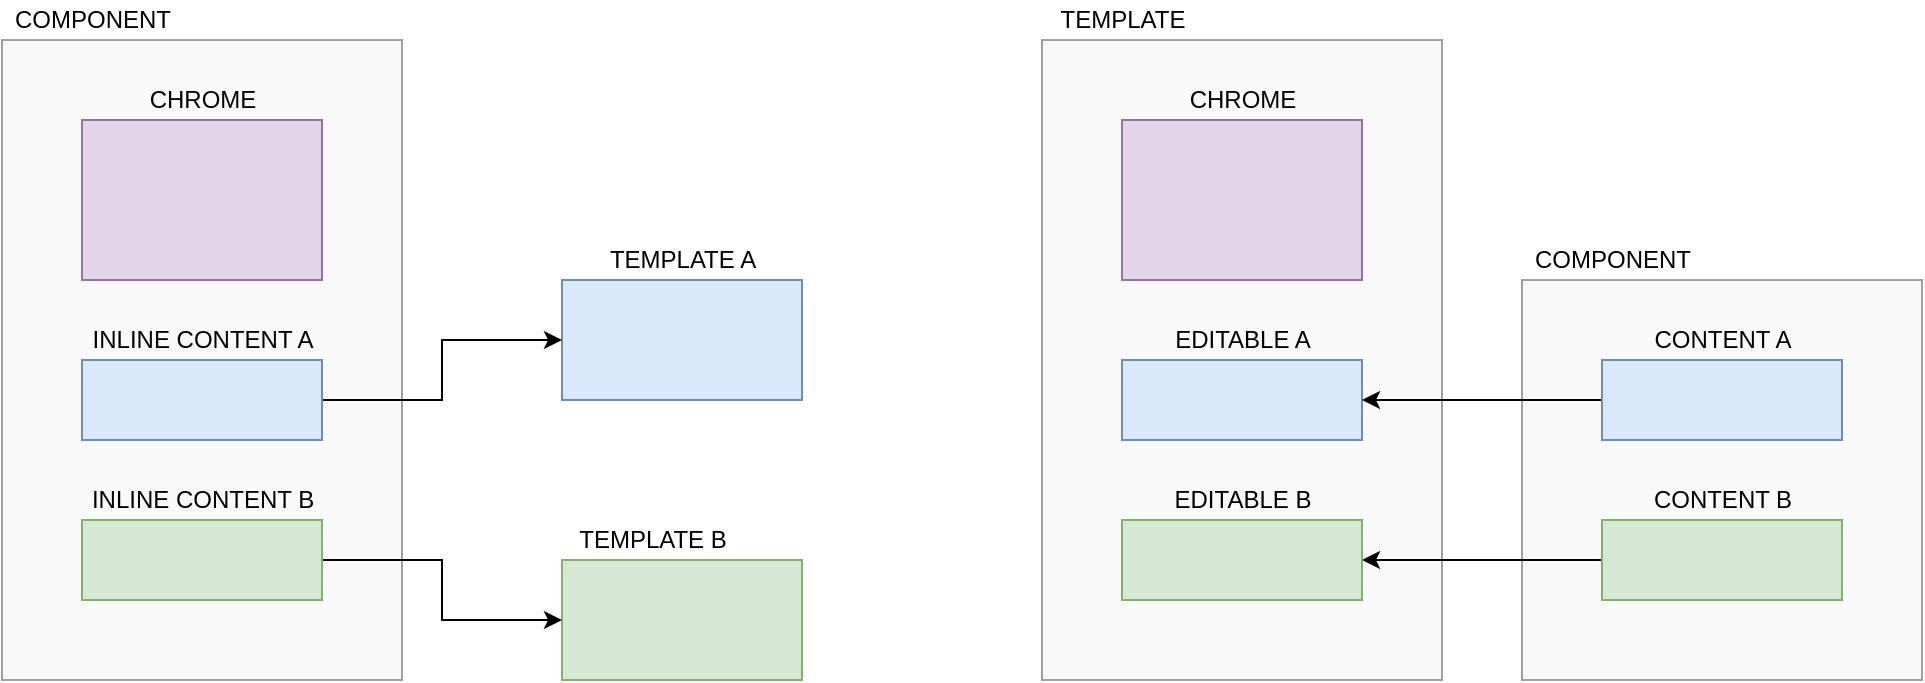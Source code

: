 <mxfile version="13.4.5" type="device" pages="3"><diagram id="dNvclzAK01IrkgPBHHta" name="Page-1"><mxGraphModel dx="2062" dy="822" grid="1" gridSize="10" guides="1" tooltips="1" connect="1" arrows="1" fold="1" page="1" pageScale="1" pageWidth="1169" pageHeight="827" math="0" shadow="0"><root><mxCell id="0"/><mxCell id="1" parent="0"/><mxCell id="wZFXkEuSXiGaS7xEpR0u-31" value="" style="rounded=0;whiteSpace=wrap;html=1;opacity=60;container=0;fillColor=#f5f5f5;strokeColor=#666666;fontColor=#333333;" vertex="1" parent="1"><mxGeometry x="600" y="120" width="200" height="320" as="geometry"/></mxCell><mxCell id="wZFXkEuSXiGaS7xEpR0u-30" value="" style="rounded=0;whiteSpace=wrap;html=1;opacity=60;fillColor=#f5f5f5;strokeColor=#666666;fontColor=#333333;container=0;" vertex="1" parent="1"><mxGeometry x="840" y="240" width="200" height="200" as="geometry"/></mxCell><mxCell id="wZFXkEuSXiGaS7xEpR0u-1" value="" style="rounded=0;whiteSpace=wrap;html=1;container=0;opacity=60;fillColor=#f5f5f5;strokeColor=#666666;fontColor=#333333;" vertex="1" parent="1"><mxGeometry x="80" y="120" width="200" height="320" as="geometry"/></mxCell><mxCell id="wZFXkEuSXiGaS7xEpR0u-7" value="" style="rounded=0;whiteSpace=wrap;html=1;fillColor=#dae8fc;strokeColor=#6c8ebf;" vertex="1" parent="1"><mxGeometry x="360" y="240" width="120" height="60" as="geometry"/></mxCell><mxCell id="wZFXkEuSXiGaS7xEpR0u-8" style="edgeStyle=orthogonalEdgeStyle;rounded=0;orthogonalLoop=1;jettySize=auto;html=1;" edge="1" parent="1" source="wZFXkEuSXiGaS7xEpR0u-4" target="wZFXkEuSXiGaS7xEpR0u-7"><mxGeometry relative="1" as="geometry"/></mxCell><mxCell id="wZFXkEuSXiGaS7xEpR0u-9" value="" style="rounded=0;whiteSpace=wrap;html=1;fillColor=#d5e8d4;strokeColor=#82b366;" vertex="1" parent="1"><mxGeometry x="360" y="380" width="120" height="60" as="geometry"/></mxCell><mxCell id="wZFXkEuSXiGaS7xEpR0u-10" style="edgeStyle=orthogonalEdgeStyle;rounded=0;orthogonalLoop=1;jettySize=auto;html=1;entryX=0;entryY=0.5;entryDx=0;entryDy=0;" edge="1" parent="1" source="wZFXkEuSXiGaS7xEpR0u-6" target="wZFXkEuSXiGaS7xEpR0u-9"><mxGeometry relative="1" as="geometry"/></mxCell><mxCell id="2" value="COMPONENT" style="text;html=1;align=center;verticalAlign=middle;resizable=0;points=[];autosize=1;" vertex="1" parent="1"><mxGeometry x="80" y="100" width="90" height="20" as="geometry"/></mxCell><mxCell id="wZFXkEuSXiGaS7xEpR0u-11" value="TEMPLATE A" style="text;html=1;align=center;verticalAlign=middle;resizable=0;points=[];autosize=1;" vertex="1" parent="1"><mxGeometry x="375" y="220" width="90" height="20" as="geometry"/></mxCell><mxCell id="wZFXkEuSXiGaS7xEpR0u-12" value="TEMPLATE B" style="text;html=1;align=center;verticalAlign=middle;resizable=0;points=[];autosize=1;" vertex="1" parent="1"><mxGeometry x="360" y="360" width="90" height="20" as="geometry"/></mxCell><mxCell id="wZFXkEuSXiGaS7xEpR0u-18" value="" style="rounded=0;whiteSpace=wrap;html=1;fillColor=#dae8fc;strokeColor=#6c8ebf;" vertex="1" parent="1"><mxGeometry x="640" y="280" width="120" height="40" as="geometry"/></mxCell><mxCell id="wZFXkEuSXiGaS7xEpR0u-20" value="" style="rounded=0;whiteSpace=wrap;html=1;fillColor=#e1d5e7;strokeColor=#9673a6;" vertex="1" parent="1"><mxGeometry x="640" y="160" width="120" height="80" as="geometry"/></mxCell><mxCell id="wZFXkEuSXiGaS7xEpR0u-21" value="CHROME" style="text;html=1;align=center;verticalAlign=middle;resizable=0;points=[];autosize=1;" vertex="1" parent="1"><mxGeometry x="665" y="140" width="70" height="20" as="geometry"/></mxCell><mxCell id="wZFXkEuSXiGaS7xEpR0u-22" value="EDITABLE A" style="text;html=1;align=center;verticalAlign=middle;resizable=0;points=[];autosize=1;" vertex="1" parent="1"><mxGeometry x="660" y="260" width="80" height="20" as="geometry"/></mxCell><mxCell id="wZFXkEuSXiGaS7xEpR0u-26" style="edgeStyle=orthogonalEdgeStyle;rounded=0;orthogonalLoop=1;jettySize=auto;html=1;entryX=1;entryY=0.5;entryDx=0;entryDy=0;" edge="1" parent="1" source="wZFXkEuSXiGaS7xEpR0u-24" target="wZFXkEuSXiGaS7xEpR0u-18"><mxGeometry relative="1" as="geometry"/></mxCell><mxCell id="wZFXkEuSXiGaS7xEpR0u-24" value="" style="rounded=0;whiteSpace=wrap;html=1;fillColor=#dae8fc;strokeColor=#6c8ebf;" vertex="1" parent="1"><mxGeometry x="880" y="280" width="120" height="40" as="geometry"/></mxCell><mxCell id="wZFXkEuSXiGaS7xEpR0u-27" style="edgeStyle=orthogonalEdgeStyle;rounded=0;orthogonalLoop=1;jettySize=auto;html=1;entryX=1;entryY=0.5;entryDx=0;entryDy=0;" edge="1" parent="1" source="wZFXkEuSXiGaS7xEpR0u-25" target="wZFXkEuSXiGaS7xEpR0u-19"><mxGeometry relative="1" as="geometry"/></mxCell><mxCell id="wZFXkEuSXiGaS7xEpR0u-28" value="CONTENT A" style="text;html=1;align=center;verticalAlign=middle;resizable=0;points=[];autosize=1;" vertex="1" parent="1"><mxGeometry x="900" y="260" width="80" height="20" as="geometry"/></mxCell><mxCell id="wZFXkEuSXiGaS7xEpR0u-32" value="TEMPLATE" style="text;html=1;align=center;verticalAlign=middle;resizable=0;points=[];autosize=1;" vertex="1" parent="1"><mxGeometry x="600" y="100" width="80" height="20" as="geometry"/></mxCell><mxCell id="wZFXkEuSXiGaS7xEpR0u-33" value="COMPONENT" style="text;html=1;align=center;verticalAlign=middle;resizable=0;points=[];autosize=1;" vertex="1" parent="1"><mxGeometry x="840" y="220" width="90" height="20" as="geometry"/></mxCell><mxCell id="wZFXkEuSXiGaS7xEpR0u-25" value="" style="rounded=0;whiteSpace=wrap;html=1;fillColor=#d5e8d4;strokeColor=#82b366;" vertex="1" parent="1"><mxGeometry x="880" y="360" width="120" height="40" as="geometry"/></mxCell><mxCell id="wZFXkEuSXiGaS7xEpR0u-29" value="CONTENT B" style="text;html=1;align=center;verticalAlign=middle;resizable=0;points=[];autosize=1;" vertex="1" parent="1"><mxGeometry x="900" y="340" width="80" height="20" as="geometry"/></mxCell><mxCell id="wZFXkEuSXiGaS7xEpR0u-19" value="" style="rounded=0;whiteSpace=wrap;html=1;fillColor=#d5e8d4;strokeColor=#82b366;" vertex="1" parent="1"><mxGeometry x="640" y="360" width="120" height="40" as="geometry"/></mxCell><mxCell id="wZFXkEuSXiGaS7xEpR0u-23" value="EDITABLE B" style="text;html=1;align=center;verticalAlign=middle;resizable=0;points=[];autosize=1;" vertex="1" parent="1"><mxGeometry x="660" y="340" width="80" height="20" as="geometry"/></mxCell><mxCell id="wZFXkEuSXiGaS7xEpR0u-2" value="" style="rounded=0;whiteSpace=wrap;html=1;fillColor=#e1d5e7;strokeColor=#9673a6;" vertex="1" parent="1"><mxGeometry x="120" y="160" width="120" height="80" as="geometry"/></mxCell><mxCell id="wZFXkEuSXiGaS7xEpR0u-4" value="" style="rounded=0;whiteSpace=wrap;html=1;fillColor=#dae8fc;strokeColor=#6c8ebf;" vertex="1" parent="1"><mxGeometry x="120" y="280" width="120" height="40" as="geometry"/></mxCell><mxCell id="wZFXkEuSXiGaS7xEpR0u-6" value="" style="rounded=0;whiteSpace=wrap;html=1;fillColor=#d5e8d4;strokeColor=#82b366;" vertex="1" parent="1"><mxGeometry x="120" y="360" width="120" height="40" as="geometry"/></mxCell><mxCell id="wZFXkEuSXiGaS7xEpR0u-13" value="INLINE CONTENT B" style="text;html=1;align=center;verticalAlign=middle;resizable=0;points=[];autosize=1;" vertex="1" parent="1"><mxGeometry x="115" y="340" width="130" height="20" as="geometry"/></mxCell><mxCell id="wZFXkEuSXiGaS7xEpR0u-14" value="INLINE CONTENT A" style="text;html=1;align=center;verticalAlign=middle;resizable=0;points=[];autosize=1;" vertex="1" parent="1"><mxGeometry x="115" y="260" width="130" height="20" as="geometry"/></mxCell><mxCell id="wZFXkEuSXiGaS7xEpR0u-15" value="CHROME" style="text;html=1;align=center;verticalAlign=middle;resizable=0;points=[];autosize=1;" vertex="1" parent="1"><mxGeometry x="145" y="140" width="70" height="20" as="geometry"/></mxCell></root></mxGraphModel></diagram><diagram id="ZV1_luAVNzQe1bwOj6Ea" name="Inline Template"><mxGraphModel dx="2062" dy="822" grid="1" gridSize="10" guides="1" tooltips="1" connect="1" arrows="1" fold="1" page="1" pageScale="1" pageWidth="1169" pageHeight="827" math="0" shadow="0"><root><mxCell id="W58pAr6fDUfYz_G0SeO6-0"/><mxCell id="W58pAr6fDUfYz_G0SeO6-1" parent="W58pAr6fDUfYz_G0SeO6-0"/><mxCell id="3Xxk4MbNpncXwgNDuiK7-17" value="" style="rounded=0;whiteSpace=wrap;html=1;opacity=60;fillColor=#f5f5f5;strokeColor=#666666;fontColor=#333333;" vertex="1" parent="W58pAr6fDUfYz_G0SeO6-1"><mxGeometry x="720" y="120" width="200" height="560" as="geometry"/></mxCell><mxCell id="C7JDU8Hq2sK78QRshGJV-4" value="" style="rounded=0;whiteSpace=wrap;html=1;opacity=60;fillColor=#f5f5f5;strokeColor=#666666;fontColor=#333333;" vertex="1" parent="W58pAr6fDUfYz_G0SeO6-1"><mxGeometry x="400" y="400" width="200" height="240" as="geometry"/></mxCell><mxCell id="C7JDU8Hq2sK78QRshGJV-3" value="" style="rounded=0;whiteSpace=wrap;html=1;opacity=60;fillColor=#f5f5f5;strokeColor=#666666;fontColor=#333333;" vertex="1" parent="W58pAr6fDUfYz_G0SeO6-1"><mxGeometry x="400" y="120" width="200" height="240" as="geometry"/></mxCell><mxCell id="C7JDU8Hq2sK78QRshGJV-2" value="" style="rounded=0;whiteSpace=wrap;html=1;opacity=60;fillColor=#f5f5f5;strokeColor=#666666;fontColor=#333333;" vertex="1" parent="W58pAr6fDUfYz_G0SeO6-1"><mxGeometry x="120" y="160" width="200" height="320" as="geometry"/></mxCell><mxCell id="CNNEZ1jYA3QTgQQHfG80-0" value="" style="rounded=0;whiteSpace=wrap;html=1;fillColor=#e1d5e7;strokeColor=#9673a6;" vertex="1" parent="W58pAr6fDUfYz_G0SeO6-1"><mxGeometry x="160" y="200" width="120" height="80" as="geometry"/></mxCell><mxCell id="CNNEZ1jYA3QTgQQHfG80-1" value="" style="rounded=0;whiteSpace=wrap;html=1;fillColor=#ffe6cc;strokeColor=#d79b00;" vertex="1" parent="W58pAr6fDUfYz_G0SeO6-1"><mxGeometry x="440" y="160" width="120" height="80" as="geometry"/></mxCell><mxCell id="CNNEZ1jYA3QTgQQHfG80-2" value="" style="rounded=0;whiteSpace=wrap;html=1;fillColor=#fff2cc;strokeColor=#d6b656;" vertex="1" parent="W58pAr6fDUfYz_G0SeO6-1"><mxGeometry x="440" y="440" width="120" height="80" as="geometry"/></mxCell><mxCell id="3mn5pbIsv1EMkNHBzQ6O-0" value="" style="rounded=0;whiteSpace=wrap;html=1;fillColor=#dae8fc;strokeColor=#6c8ebf;" vertex="1" parent="W58pAr6fDUfYz_G0SeO6-1"><mxGeometry x="440" y="280" width="120" height="40" as="geometry"/></mxCell><mxCell id="3mn5pbIsv1EMkNHBzQ6O-1" value="" style="rounded=0;whiteSpace=wrap;html=1;fillColor=#d5e8d4;strokeColor=#82b366;" vertex="1" parent="W58pAr6fDUfYz_G0SeO6-1"><mxGeometry x="440" y="560" width="120" height="40" as="geometry"/></mxCell><mxCell id="2" value="CHROME" style="text;html=1;align=center;verticalAlign=middle;resizable=0;points=[];autosize=1;" vertex="1" parent="W58pAr6fDUfYz_G0SeO6-1"><mxGeometry x="465" y="420" width="70" height="20" as="geometry"/></mxCell><mxCell id="3mn5pbIsv1EMkNHBzQ6O-2" value="CHROME" style="text;html=1;align=center;verticalAlign=middle;resizable=0;points=[];autosize=1;" vertex="1" parent="W58pAr6fDUfYz_G0SeO6-1"><mxGeometry x="465" y="140" width="70" height="20" as="geometry"/></mxCell><mxCell id="3mn5pbIsv1EMkNHBzQ6O-3" value="EDITABLE" style="text;html=1;align=center;verticalAlign=middle;resizable=0;points=[];autosize=1;" vertex="1" parent="W58pAr6fDUfYz_G0SeO6-1"><mxGeometry x="465" y="260" width="70" height="20" as="geometry"/></mxCell><mxCell id="3mn5pbIsv1EMkNHBzQ6O-4" value="EDITABLE" style="text;html=1;align=center;verticalAlign=middle;resizable=0;points=[];autosize=1;" vertex="1" parent="W58pAr6fDUfYz_G0SeO6-1"><mxGeometry x="465" y="540" width="70" height="20" as="geometry"/></mxCell><mxCell id="kuRMWPCQMa1dJex2rYTb-2" value="INLINE CONTENT A" style="text;html=1;align=center;verticalAlign=middle;resizable=0;points=[];autosize=1;" vertex="1" parent="W58pAr6fDUfYz_G0SeO6-1"><mxGeometry x="155" y="300" width="130" height="20" as="geometry"/></mxCell><mxCell id="kuRMWPCQMa1dJex2rYTb-3" value="INLINE CONTENT A" style="text;html=1;align=center;verticalAlign=middle;resizable=0;points=[];autosize=1;" vertex="1" parent="W58pAr6fDUfYz_G0SeO6-1"><mxGeometry x="155" y="380" width="130" height="20" as="geometry"/></mxCell><mxCell id="3Xxk4MbNpncXwgNDuiK7-2" style="edgeStyle=orthogonalEdgeStyle;rounded=0;orthogonalLoop=1;jettySize=auto;html=1;entryX=0;entryY=0.5;entryDx=0;entryDy=0;" edge="1" parent="W58pAr6fDUfYz_G0SeO6-1" source="PdMNU-8vfO7OnufLr4Oo-2" target="3mn5pbIsv1EMkNHBzQ6O-0"><mxGeometry relative="1" as="geometry"/></mxCell><mxCell id="PdMNU-8vfO7OnufLr4Oo-2" value="" style="rounded=0;whiteSpace=wrap;html=1;fillColor=#dae8fc;strokeColor=#6c8ebf;" vertex="1" parent="W58pAr6fDUfYz_G0SeO6-1"><mxGeometry x="160" y="320" width="120" height="40" as="geometry"/></mxCell><mxCell id="3Xxk4MbNpncXwgNDuiK7-3" style="edgeStyle=orthogonalEdgeStyle;rounded=0;orthogonalLoop=1;jettySize=auto;html=1;entryX=0;entryY=0.5;entryDx=0;entryDy=0;" edge="1" parent="W58pAr6fDUfYz_G0SeO6-1" source="lu0diVQjBLNqB23BRpe0-2" target="3mn5pbIsv1EMkNHBzQ6O-1"><mxGeometry relative="1" as="geometry"/></mxCell><mxCell id="lu0diVQjBLNqB23BRpe0-2" value="" style="rounded=0;whiteSpace=wrap;html=1;fillColor=#d5e8d4;strokeColor=#82b366;" vertex="1" parent="W58pAr6fDUfYz_G0SeO6-1"><mxGeometry x="160" y="400" width="120" height="40" as="geometry"/></mxCell><mxCell id="lu0diVQjBLNqB23BRpe0-3" value="CHROME" style="text;html=1;align=center;verticalAlign=middle;resizable=0;points=[];autosize=1;" vertex="1" parent="W58pAr6fDUfYz_G0SeO6-1"><mxGeometry x="185" y="180" width="70" height="20" as="geometry"/></mxCell><mxCell id="3Xxk4MbNpncXwgNDuiK7-4" value="COMPONENT" style="text;html=1;align=center;verticalAlign=middle;resizable=0;points=[];autosize=1;" vertex="1" parent="W58pAr6fDUfYz_G0SeO6-1"><mxGeometry x="120" y="140" width="90" height="20" as="geometry"/></mxCell><mxCell id="3Xxk4MbNpncXwgNDuiK7-5" value="TEMPLATE A" style="text;html=1;align=center;verticalAlign=middle;resizable=0;points=[];autosize=1;" vertex="1" parent="W58pAr6fDUfYz_G0SeO6-1"><mxGeometry x="400" y="100" width="90" height="20" as="geometry"/></mxCell><mxCell id="3Xxk4MbNpncXwgNDuiK7-6" value="TEMPLATE B" style="text;html=1;align=center;verticalAlign=middle;resizable=0;points=[];autosize=1;" vertex="1" parent="W58pAr6fDUfYz_G0SeO6-1"><mxGeometry x="400" y="380" width="90" height="20" as="geometry"/></mxCell><mxCell id="3Xxk4MbNpncXwgNDuiK7-7" value="" style="rounded=0;whiteSpace=wrap;html=1;fillColor=#e1d5e7;strokeColor=#9673a6;" vertex="1" parent="W58pAr6fDUfYz_G0SeO6-1"><mxGeometry x="760" y="160" width="120" height="80" as="geometry"/></mxCell><mxCell id="3Xxk4MbNpncXwgNDuiK7-8" value="COMPONENT CHROME" style="text;html=1;align=center;verticalAlign=middle;resizable=0;points=[];autosize=1;" vertex="1" parent="W58pAr6fDUfYz_G0SeO6-1"><mxGeometry x="745" y="140" width="150" height="20" as="geometry"/></mxCell><mxCell id="3Xxk4MbNpncXwgNDuiK7-9" value="" style="rounded=0;whiteSpace=wrap;html=1;fillColor=#ffe6cc;strokeColor=#d79b00;" vertex="1" parent="W58pAr6fDUfYz_G0SeO6-1"><mxGeometry x="760" y="280" width="120" height="80" as="geometry"/></mxCell><mxCell id="3Xxk4MbNpncXwgNDuiK7-10" value="TEMPLATE A CHROME" style="text;html=1;align=center;verticalAlign=middle;resizable=0;points=[];autosize=1;" vertex="1" parent="W58pAr6fDUfYz_G0SeO6-1"><mxGeometry x="750" y="260" width="140" height="20" as="geometry"/></mxCell><mxCell id="3Xxk4MbNpncXwgNDuiK7-11" value="" style="rounded=0;whiteSpace=wrap;html=1;fillColor=#dae8fc;strokeColor=#6c8ebf;" vertex="1" parent="W58pAr6fDUfYz_G0SeO6-1"><mxGeometry x="760" y="400" width="120" height="40" as="geometry"/></mxCell><mxCell id="3Xxk4MbNpncXwgNDuiK7-12" value="INLINE CONTENT A" style="text;html=1;align=center;verticalAlign=middle;resizable=0;points=[];autosize=1;" vertex="1" parent="W58pAr6fDUfYz_G0SeO6-1"><mxGeometry x="755" y="380" width="130" height="20" as="geometry"/></mxCell><mxCell id="3Xxk4MbNpncXwgNDuiK7-13" value="" style="rounded=0;whiteSpace=wrap;html=1;fillColor=#fff2cc;strokeColor=#d6b656;" vertex="1" parent="W58pAr6fDUfYz_G0SeO6-1"><mxGeometry x="760" y="480" width="120" height="80" as="geometry"/></mxCell><mxCell id="3Xxk4MbNpncXwgNDuiK7-14" value="TEMPLATE B CHROME" style="text;html=1;align=center;verticalAlign=middle;resizable=0;points=[];autosize=1;" vertex="1" parent="W58pAr6fDUfYz_G0SeO6-1"><mxGeometry x="745" y="460" width="150" height="20" as="geometry"/></mxCell><mxCell id="3Xxk4MbNpncXwgNDuiK7-15" value="" style="rounded=0;whiteSpace=wrap;html=1;fillColor=#d5e8d4;strokeColor=#82b366;" vertex="1" parent="W58pAr6fDUfYz_G0SeO6-1"><mxGeometry x="760" y="600" width="120" height="40" as="geometry"/></mxCell><mxCell id="3Xxk4MbNpncXwgNDuiK7-16" value="INLINE CONTENT B" style="text;html=1;align=center;verticalAlign=middle;resizable=0;points=[];autosize=1;" vertex="1" parent="W58pAr6fDUfYz_G0SeO6-1"><mxGeometry x="755" y="580" width="130" height="20" as="geometry"/></mxCell><mxCell id="3Xxk4MbNpncXwgNDuiK7-18" value="BUILD" style="text;html=1;align=center;verticalAlign=middle;resizable=0;points=[];autosize=1;" vertex="1" parent="W58pAr6fDUfYz_G0SeO6-1"><mxGeometry x="720" y="100" width="50" height="20" as="geometry"/></mxCell></root></mxGraphModel></diagram><diagram id="gwvrHv-I4XlWakZlB8Bj" name="Template"><mxGraphModel dx="2062" dy="822" grid="1" gridSize="10" guides="1" tooltips="1" connect="1" arrows="1" fold="1" page="1" pageScale="1" pageWidth="1169" pageHeight="827" math="0" shadow="0"><root><mxCell id="U0NUtdANLIMo8bBcjBUO-0"/><mxCell id="U0NUtdANLIMo8bBcjBUO-1" parent="U0NUtdANLIMo8bBcjBUO-0"/><mxCell id="U0NUtdANLIMo8bBcjBUO-2" value="" style="rounded=0;whiteSpace=wrap;html=1;opacity=60;container=0;fillColor=#f5f5f5;strokeColor=#666666;fontColor=#333333;" vertex="1" parent="U0NUtdANLIMo8bBcjBUO-1"><mxGeometry x="80" y="120" width="200" height="320" as="geometry"/></mxCell><mxCell id="U0NUtdANLIMo8bBcjBUO-3" value="" style="rounded=0;whiteSpace=wrap;html=1;opacity=60;fillColor=#f5f5f5;strokeColor=#666666;fontColor=#333333;container=0;" vertex="1" parent="U0NUtdANLIMo8bBcjBUO-1"><mxGeometry x="320" y="240" width="200" height="200" as="geometry"/></mxCell><mxCell id="U0NUtdANLIMo8bBcjBUO-4" value="" style="rounded=0;whiteSpace=wrap;html=1;fillColor=#dae8fc;strokeColor=#6c8ebf;" vertex="1" parent="U0NUtdANLIMo8bBcjBUO-1"><mxGeometry x="120" y="280" width="120" height="40" as="geometry"/></mxCell><mxCell id="U0NUtdANLIMo8bBcjBUO-5" value="" style="rounded=0;whiteSpace=wrap;html=1;fillColor=#e1d5e7;strokeColor=#9673a6;" vertex="1" parent="U0NUtdANLIMo8bBcjBUO-1"><mxGeometry x="120" y="160" width="120" height="80" as="geometry"/></mxCell><mxCell id="U0NUtdANLIMo8bBcjBUO-6" value="CHROME" style="text;html=1;align=center;verticalAlign=middle;resizable=0;points=[];autosize=1;" vertex="1" parent="U0NUtdANLIMo8bBcjBUO-1"><mxGeometry x="145" y="140" width="70" height="20" as="geometry"/></mxCell><mxCell id="U0NUtdANLIMo8bBcjBUO-7" value="EDITABLE A" style="text;html=1;align=center;verticalAlign=middle;resizable=0;points=[];autosize=1;" vertex="1" parent="U0NUtdANLIMo8bBcjBUO-1"><mxGeometry x="140" y="260" width="80" height="20" as="geometry"/></mxCell><mxCell id="U0NUtdANLIMo8bBcjBUO-8" style="edgeStyle=orthogonalEdgeStyle;rounded=0;orthogonalLoop=1;jettySize=auto;html=1;entryX=1;entryY=0.5;entryDx=0;entryDy=0;" edge="1" parent="U0NUtdANLIMo8bBcjBUO-1" source="U0NUtdANLIMo8bBcjBUO-9" target="U0NUtdANLIMo8bBcjBUO-4"><mxGeometry relative="1" as="geometry"/></mxCell><mxCell id="U0NUtdANLIMo8bBcjBUO-9" value="" style="rounded=0;whiteSpace=wrap;html=1;fillColor=#dae8fc;strokeColor=#6c8ebf;" vertex="1" parent="U0NUtdANLIMo8bBcjBUO-1"><mxGeometry x="360" y="280" width="120" height="40" as="geometry"/></mxCell><mxCell id="U0NUtdANLIMo8bBcjBUO-10" style="edgeStyle=orthogonalEdgeStyle;rounded=0;orthogonalLoop=1;jettySize=auto;html=1;entryX=1;entryY=0.5;entryDx=0;entryDy=0;" edge="1" parent="U0NUtdANLIMo8bBcjBUO-1" source="U0NUtdANLIMo8bBcjBUO-14" target="U0NUtdANLIMo8bBcjBUO-16"><mxGeometry relative="1" as="geometry"/></mxCell><mxCell id="U0NUtdANLIMo8bBcjBUO-11" value="CONTENT A" style="text;html=1;align=center;verticalAlign=middle;resizable=0;points=[];autosize=1;" vertex="1" parent="U0NUtdANLIMo8bBcjBUO-1"><mxGeometry x="380" y="260" width="80" height="20" as="geometry"/></mxCell><mxCell id="U0NUtdANLIMo8bBcjBUO-12" value="TEMPLATE" style="text;html=1;align=center;verticalAlign=middle;resizable=0;points=[];autosize=1;" vertex="1" parent="U0NUtdANLIMo8bBcjBUO-1"><mxGeometry x="80" y="100" width="80" height="20" as="geometry"/></mxCell><mxCell id="U0NUtdANLIMo8bBcjBUO-13" value="COMPONENT" style="text;html=1;align=center;verticalAlign=middle;resizable=0;points=[];autosize=1;" vertex="1" parent="U0NUtdANLIMo8bBcjBUO-1"><mxGeometry x="320" y="220" width="90" height="20" as="geometry"/></mxCell><mxCell id="U0NUtdANLIMo8bBcjBUO-14" value="" style="rounded=0;whiteSpace=wrap;html=1;fillColor=#d5e8d4;strokeColor=#82b366;" vertex="1" parent="U0NUtdANLIMo8bBcjBUO-1"><mxGeometry x="360" y="360" width="120" height="40" as="geometry"/></mxCell><mxCell id="U0NUtdANLIMo8bBcjBUO-15" value="CONTENT B" style="text;html=1;align=center;verticalAlign=middle;resizable=0;points=[];autosize=1;" vertex="1" parent="U0NUtdANLIMo8bBcjBUO-1"><mxGeometry x="380" y="340" width="80" height="20" as="geometry"/></mxCell><mxCell id="U0NUtdANLIMo8bBcjBUO-16" value="" style="rounded=0;whiteSpace=wrap;html=1;fillColor=#d5e8d4;strokeColor=#82b366;" vertex="1" parent="U0NUtdANLIMo8bBcjBUO-1"><mxGeometry x="120" y="360" width="120" height="40" as="geometry"/></mxCell><mxCell id="U0NUtdANLIMo8bBcjBUO-17" value="EDITABLE B" style="text;html=1;align=center;verticalAlign=middle;resizable=0;points=[];autosize=1;" vertex="1" parent="U0NUtdANLIMo8bBcjBUO-1"><mxGeometry x="140" y="340" width="80" height="20" as="geometry"/></mxCell><mxCell id="U0NUtdANLIMo8bBcjBUO-18" value="" style="rounded=0;whiteSpace=wrap;html=1;opacity=60;container=0;fillColor=#f5f5f5;strokeColor=#666666;fontColor=#333333;" vertex="1" parent="U0NUtdANLIMo8bBcjBUO-1"><mxGeometry x="640" y="120" width="200" height="320" as="geometry"/></mxCell><mxCell id="U0NUtdANLIMo8bBcjBUO-19" value="" style="rounded=0;whiteSpace=wrap;html=1;fillColor=#dae8fc;strokeColor=#6c8ebf;" vertex="1" parent="U0NUtdANLIMo8bBcjBUO-1"><mxGeometry x="680" y="280" width="120" height="40" as="geometry"/></mxCell><mxCell id="U0NUtdANLIMo8bBcjBUO-20" value="" style="rounded=0;whiteSpace=wrap;html=1;fillColor=#e1d5e7;strokeColor=#9673a6;" vertex="1" parent="U0NUtdANLIMo8bBcjBUO-1"><mxGeometry x="680" y="160" width="120" height="80" as="geometry"/></mxCell><mxCell id="U0NUtdANLIMo8bBcjBUO-21" value="CHROME" style="text;html=1;align=center;verticalAlign=middle;resizable=0;points=[];autosize=1;" vertex="1" parent="U0NUtdANLIMo8bBcjBUO-1"><mxGeometry x="705" y="140" width="70" height="20" as="geometry"/></mxCell><mxCell id="U0NUtdANLIMo8bBcjBUO-22" value="CONTENT A" style="text;html=1;align=center;verticalAlign=middle;resizable=0;points=[];autosize=1;" vertex="1" parent="U0NUtdANLIMo8bBcjBUO-1"><mxGeometry x="700" y="260" width="80" height="20" as="geometry"/></mxCell><mxCell id="U0NUtdANLIMo8bBcjBUO-23" value="BUILD" style="text;html=1;align=center;verticalAlign=middle;resizable=0;points=[];autosize=1;" vertex="1" parent="U0NUtdANLIMo8bBcjBUO-1"><mxGeometry x="640" y="100" width="50" height="20" as="geometry"/></mxCell><mxCell id="U0NUtdANLIMo8bBcjBUO-24" value="" style="rounded=0;whiteSpace=wrap;html=1;fillColor=#d5e8d4;strokeColor=#82b366;" vertex="1" parent="U0NUtdANLIMo8bBcjBUO-1"><mxGeometry x="680" y="360" width="120" height="40" as="geometry"/></mxCell><mxCell id="U0NUtdANLIMo8bBcjBUO-25" value="CONTENT B" style="text;html=1;align=center;verticalAlign=middle;resizable=0;points=[];autosize=1;" vertex="1" parent="U0NUtdANLIMo8bBcjBUO-1"><mxGeometry x="700" y="340" width="80" height="20" as="geometry"/></mxCell></root></mxGraphModel></diagram></mxfile>